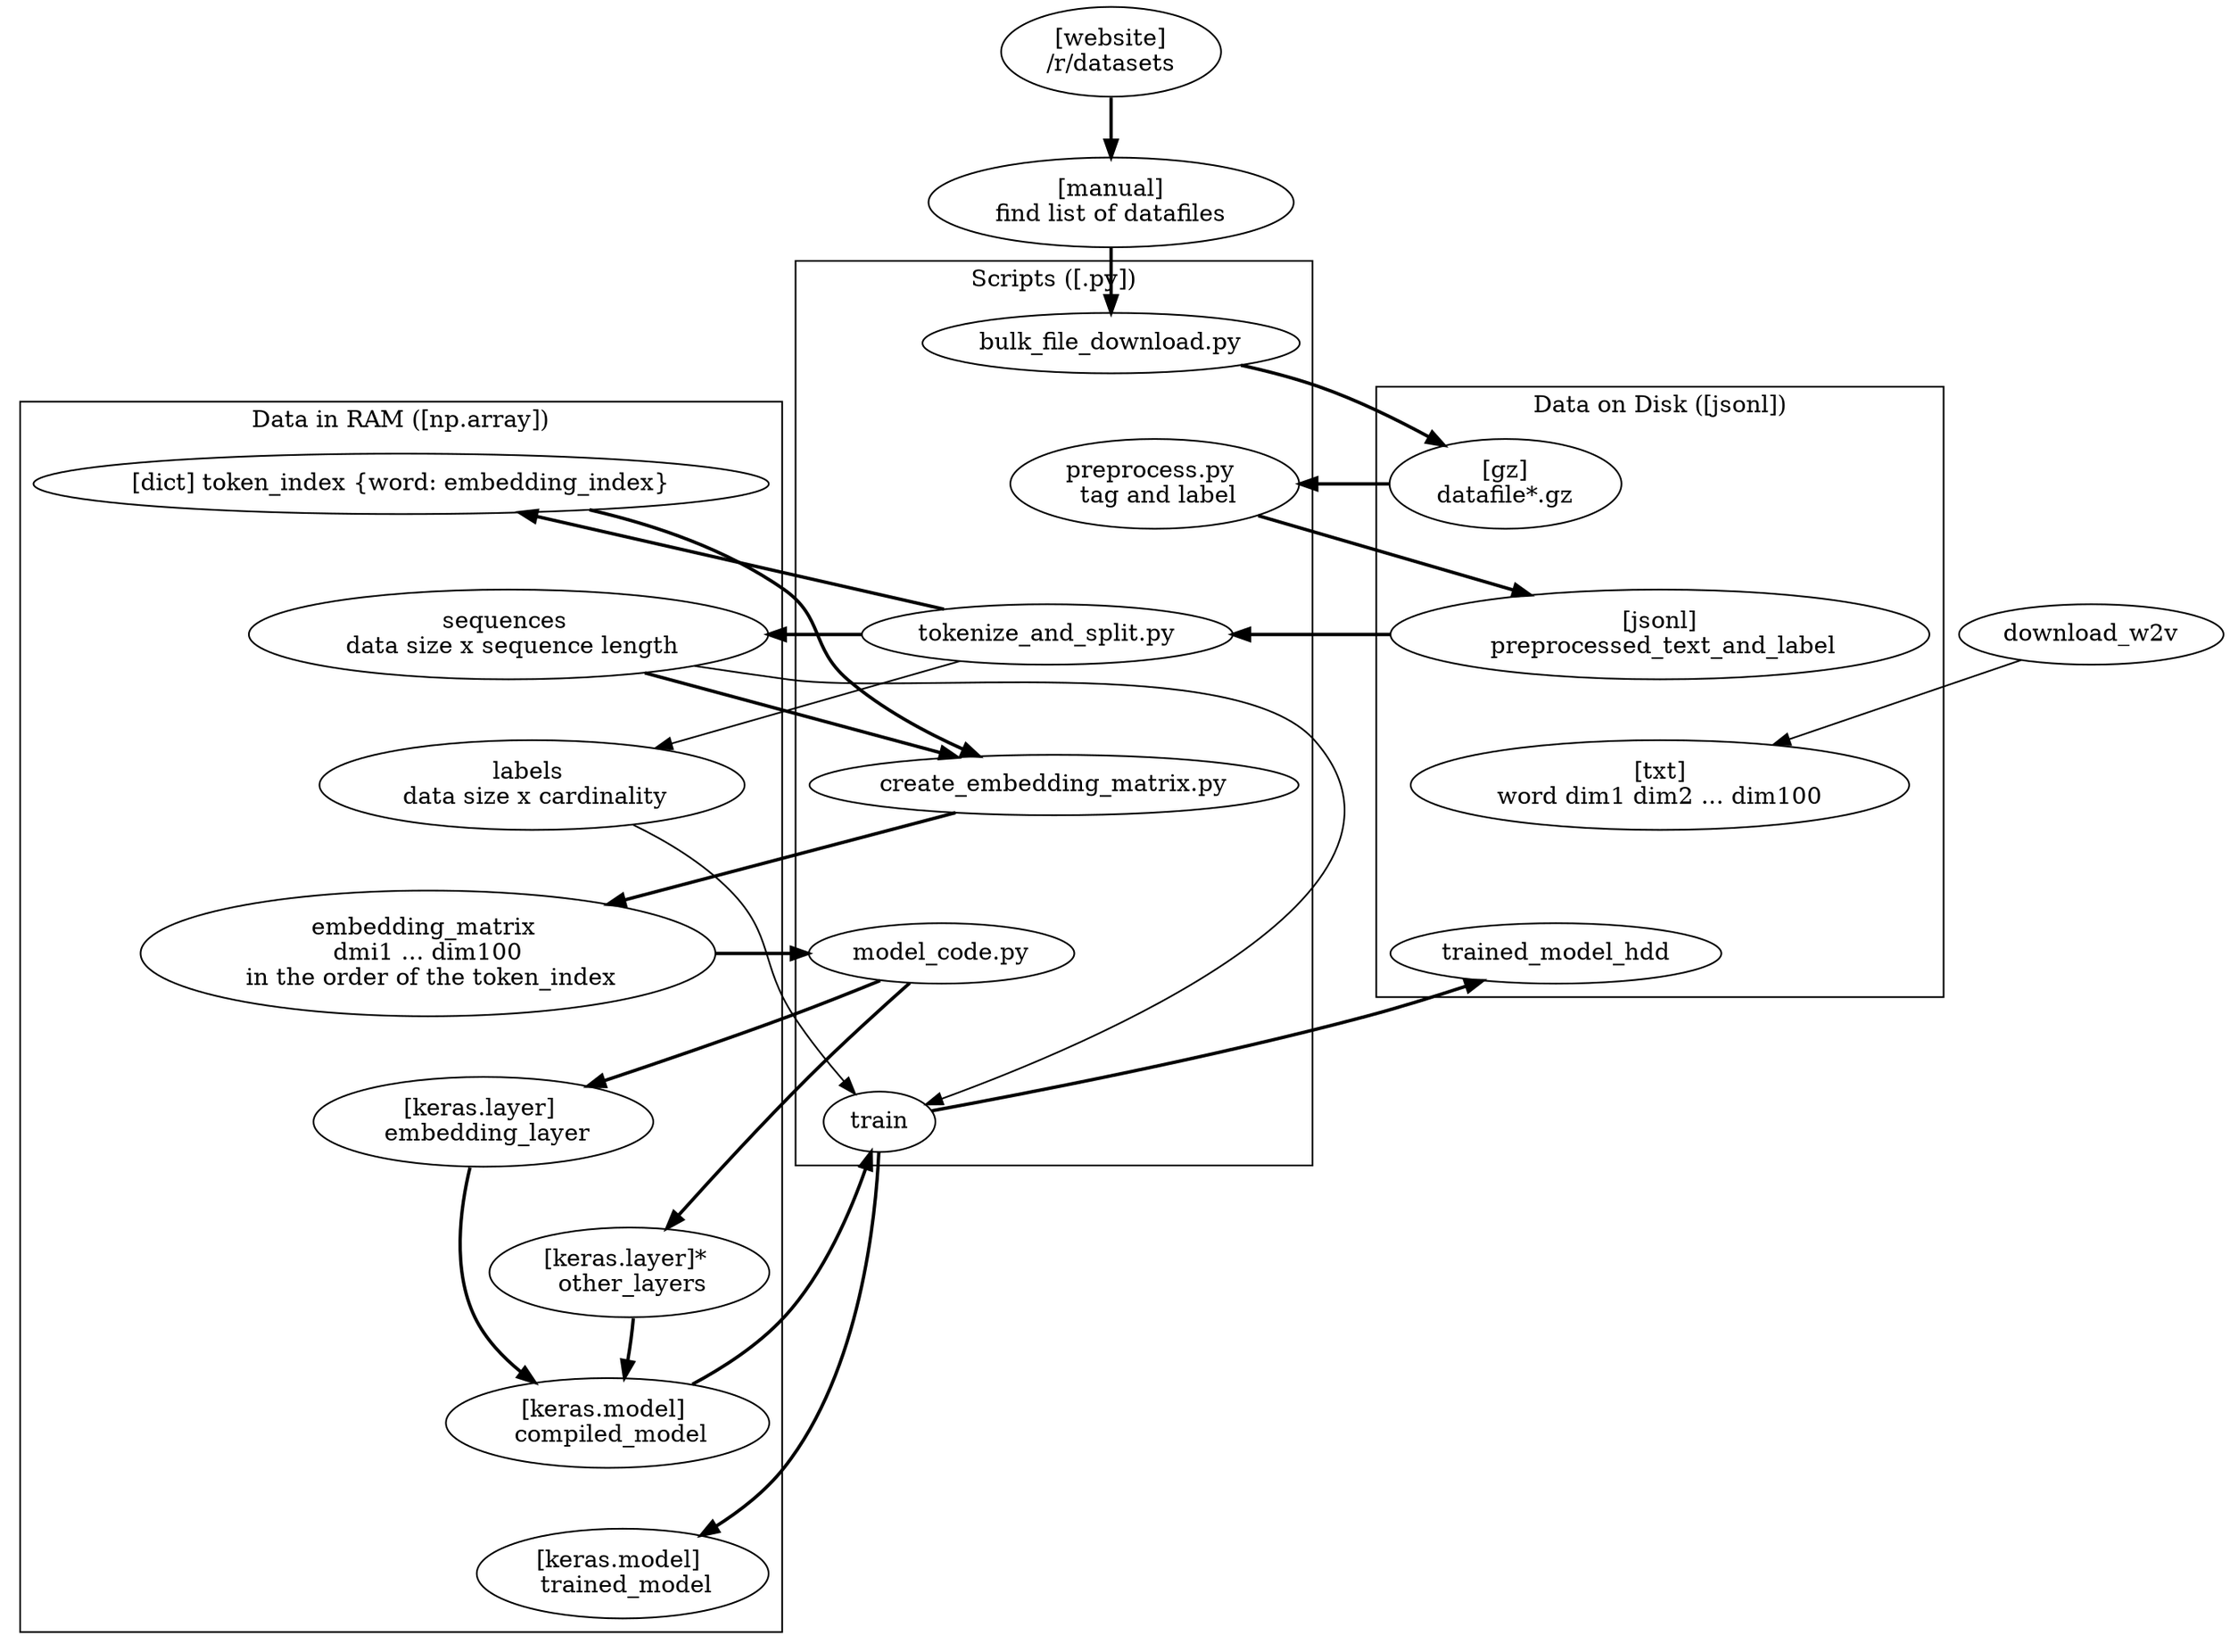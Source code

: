 digraph G {
        

        find_manifest [label="[manual]\nfind list of datafiles"]
        subgraph cluster_scripts {
                label="Scripts \([.py]\)"
                download_files [label="bulk_file_download.py"]
                preprocess [label="preprocess.py \n tag and label"]
                tokenize_and_split [label="tokenize_and_split.py"]
                create_embedding_matrix [label="create_embedding_matrix.py"]
                model_code [label="model_code.py"]
                train
                edge[style=invis]
                download_files->preprocess->tokenize_and_split->create_embedding_matrix->model_code->train

        }
        rdatasets [label="[website]\n/r/datasets"]
        subgraph cluster_hdd {
                label="Data on Disk ([jsonl])"
                zipped_data [label="[gz]\ndatafile*.gz"]
                preprocessed_text [label="[jsonl]\n preprocessed_text_and_label"]
                w2v [label="[txt]\nword dim1 dim2 ... dim100"]
                trained_model_hdd
                edge[style=invis]
                zipped_data->preprocessed_text->w2v->trained_model_hdd
        }
        subgraph cluster_ram {
                label="Data in RAM ([np.array])"
                token_index [label="[dict] token_index {word: embedding_index}"]
                sequences [label="sequences \n data size x sequence length"]
                labels [label="labels \n data size x cardinality"]
                embedding_matrix [label="embedding_matrix \n dmi1 ... dim100 \n in the order of the token_index"]
                embedding_layer [label="[keras.layer] \n embedding_layer"]
                other_layers [label="[keras.layer]* \n other_layers"]
                compiled_model [label="[keras.model] \n compiled_model"]
                trained_model [label="[keras.model] \n trained_model"]
                edge[style=invis]
                token_index->sequences->labels->embedding_matrix->embedding_layer->other_layers->compiled_model->trained_model

        }
    
         
        
        rdatasets -> find_manifest -> download_files -> zipped_data -> preprocess -> preprocessed_text -> tokenize_and_split -> {sequences, token_index} -> create_embedding_matrix -> embedding_matrix -> model_code -> {embedding_layer, other_layers} -> compiled_model -> train -> {trained_model, trained_model_hdd} [penwidth=2 weight=5]
        tokenize_and_split -> labels
        download_w2v -> w2v
        {sequences, labels} -> train
        
}
